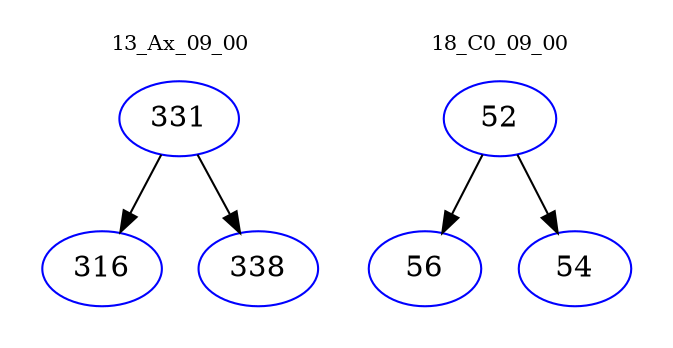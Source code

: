 digraph{
subgraph cluster_0 {
color = white
label = "13_Ax_09_00";
fontsize=10;
T0_331 [label="331", color="blue"]
T0_331 -> T0_316 [color="black"]
T0_316 [label="316", color="blue"]
T0_331 -> T0_338 [color="black"]
T0_338 [label="338", color="blue"]
}
subgraph cluster_1 {
color = white
label = "18_C0_09_00";
fontsize=10;
T1_52 [label="52", color="blue"]
T1_52 -> T1_56 [color="black"]
T1_56 [label="56", color="blue"]
T1_52 -> T1_54 [color="black"]
T1_54 [label="54", color="blue"]
}
}
